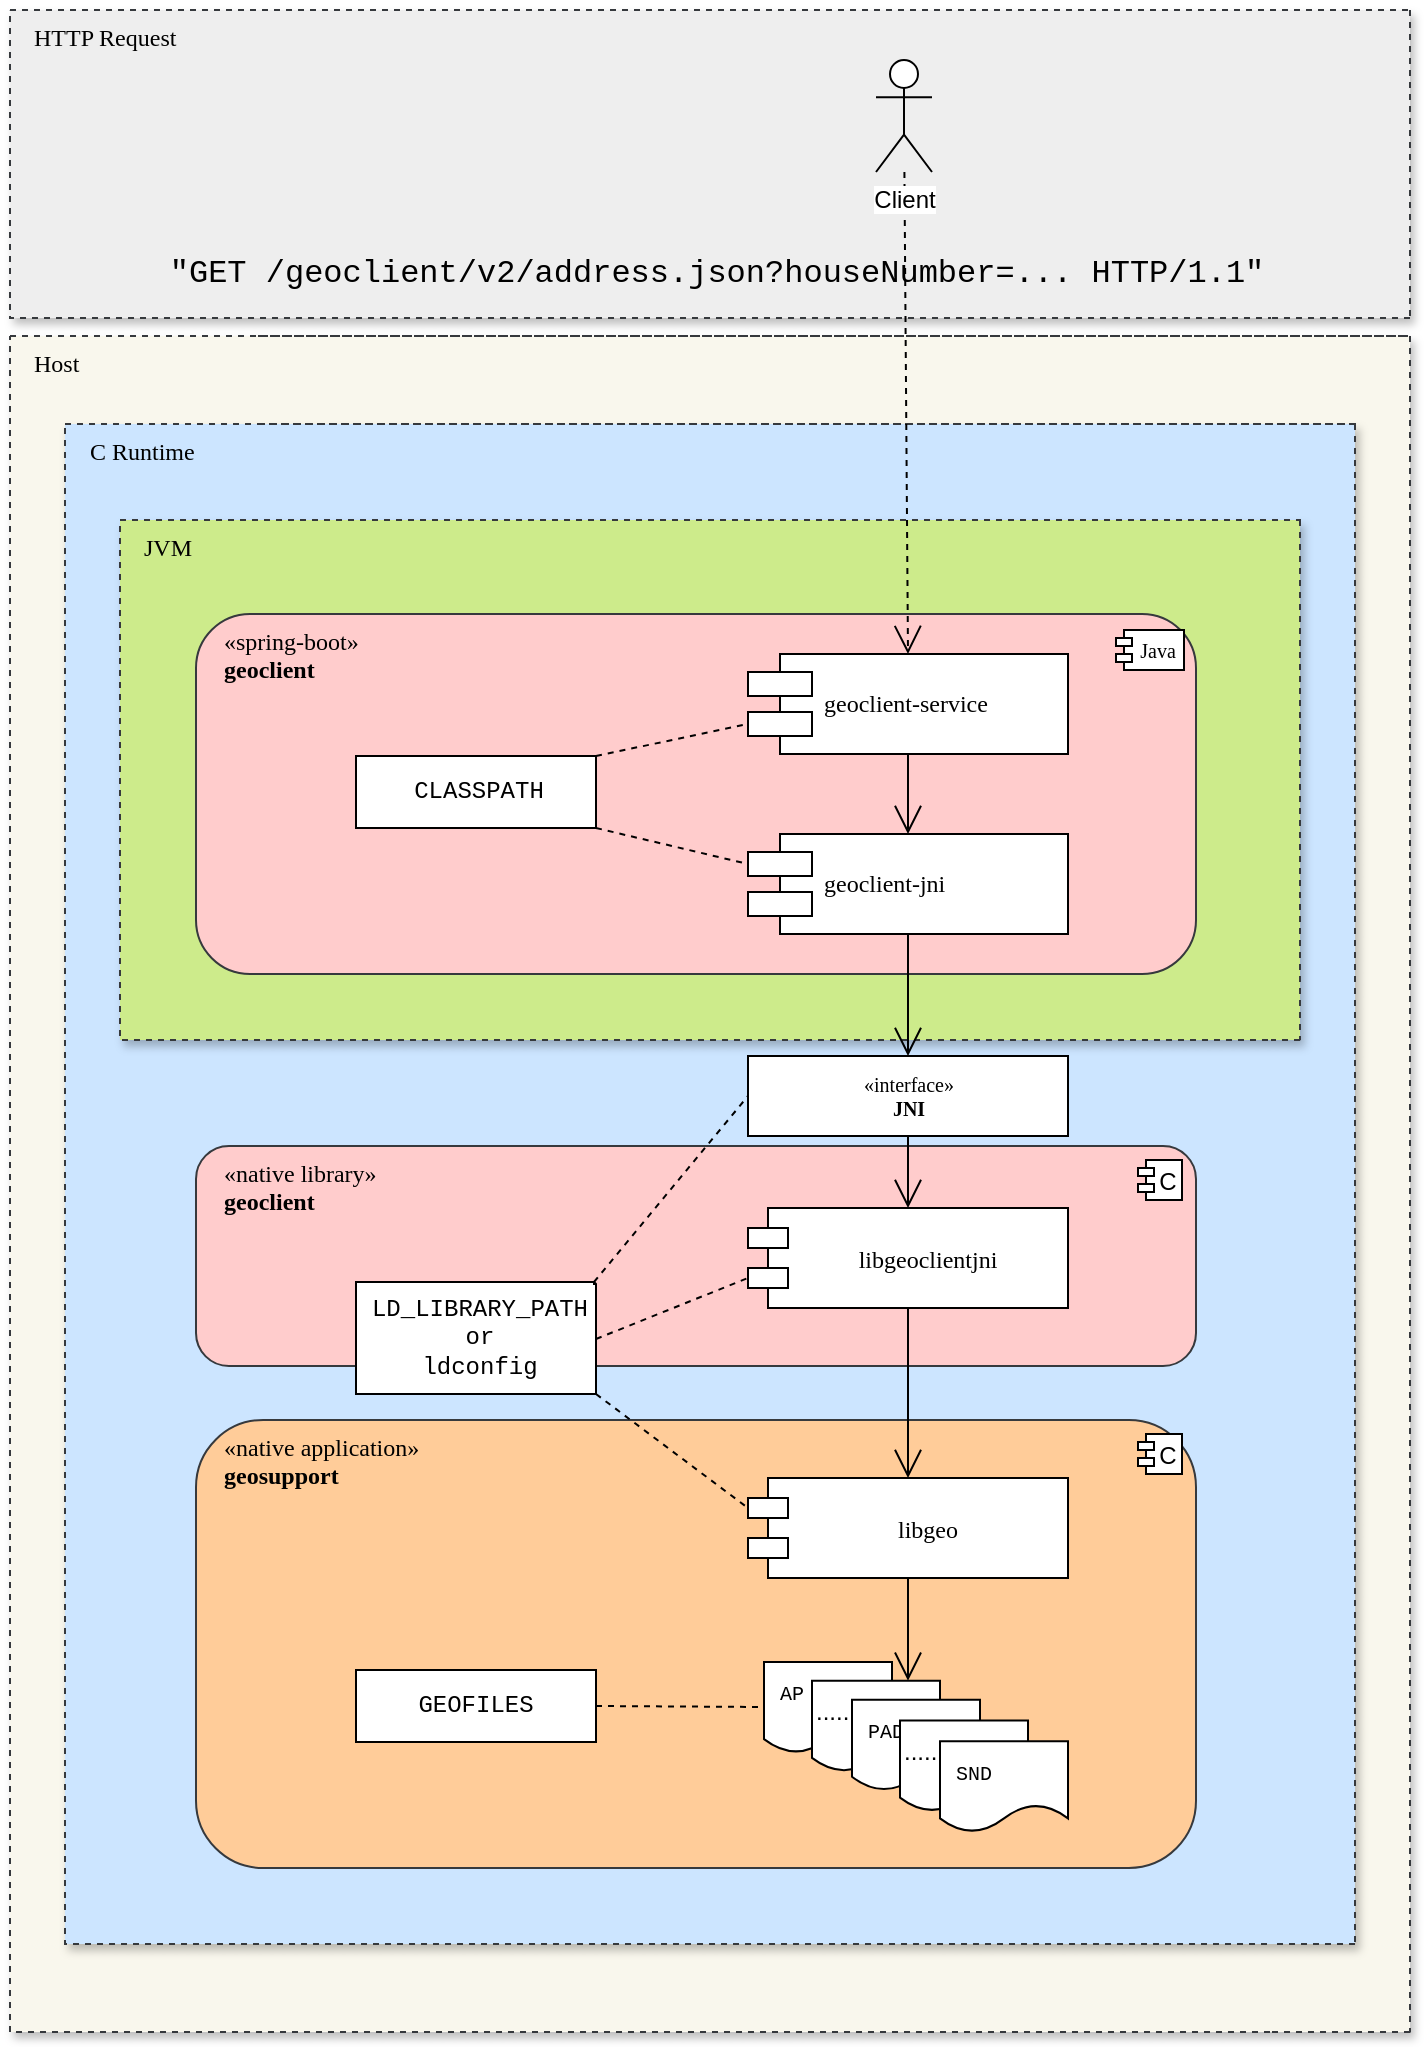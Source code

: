 <mxfile version="14.6.13" type="device"><diagram name="Runtime" id="5f0bae14-7c28-e335-631c-24af17079c00"><mxGraphModel dx="1092" dy="989" grid="1" gridSize="10" guides="1" tooltips="1" connect="1" arrows="1" fold="1" page="1" pageScale="1" pageWidth="850" pageHeight="1100" background="#FFFFFF" math="0" shadow="0"><root><mxCell id="0"/><object label="Background" id="z8W_nXhXcDJYZsdC5uMd-12"><mxCell style="" parent="0"/></object><mxCell id="1" value="Blocks" style="" parent="0"/><mxCell id="w3zBsptzhEO4IQDuuKsH-12" value="HTTP Request" style="verticalAlign=top;align=left;spacingTop=0;spacingLeft=10;spacingRight=0;shape=cube;size=0;direction=south;fontStyle=0;html=1;rounded=0;shadow=1;comic=0;labelBackgroundColor=none;strokeWidth=1;fontFamily=Verdana;fontSize=12;fillColor=#eeeeee;strokeColor=#36393d;dashed=1;" parent="1" vertex="1"><mxGeometry x="77.0" y="55" width="700" height="154" as="geometry"/></mxCell><mxCell id="z8W_nXhXcDJYZsdC5uMd-1" value="Host" style="verticalAlign=top;align=left;spacingTop=0;spacingLeft=10;spacingRight=0;shape=cube;size=0;direction=south;fontStyle=0;html=1;rounded=0;shadow=1;comic=0;labelBackgroundColor=none;strokeWidth=1;fontFamily=Verdana;fontSize=12;fillColor=#f9f7ed;strokeColor=#36393d;dashed=1;" parent="1" vertex="1"><mxGeometry x="77.0" y="218" width="700" height="848" as="geometry"/></mxCell><mxCell id="39150e848f15840c-3" value="C Runtime" style="verticalAlign=top;align=left;spacingTop=0;spacingLeft=10;spacingRight=0;shape=cube;size=0;direction=south;fontStyle=0;html=1;rounded=0;shadow=1;comic=0;labelBackgroundColor=none;strokeWidth=1;fontFamily=Verdana;fontSize=12;fillColor=#cce5ff;strokeColor=#36393d;dashed=1;" parent="1" vertex="1"><mxGeometry x="104.5" y="262" width="645" height="760" as="geometry"/></mxCell><mxCell id="39150e848f15840c-1" value="JVM" style="verticalAlign=top;align=left;spacingTop=0;spacingLeft=10;spacingRight=0;shape=cube;size=0;direction=south;fontStyle=0;html=1;rounded=0;shadow=1;comic=0;labelBackgroundColor=none;strokeWidth=1;fontFamily=Verdana;fontSize=12;fillColor=#cdeb8b;strokeColor=#36393d;dashed=1;" parent="1" vertex="1"><mxGeometry x="132" y="310" width="590" height="260" as="geometry"/></mxCell><mxCell id="z8W_nXhXcDJYZsdC5uMd-30" value="Components" style="" parent="0"/><mxCell id="FocaP4jQGp4yCRrIP5Fy-7" value="«spring-boot»&lt;br&gt;&lt;b&gt;geoclient&lt;/b&gt;" style="html=1;dropTarget=0;labelPosition=center;verticalLabelPosition=middle;align=left;verticalAlign=top;spacingLeft=12;fontFamily=Verdana;fillColor=#ffcccc;strokeColor=#36393d;glass=0;shadow=0;rounded=1;" parent="z8W_nXhXcDJYZsdC5uMd-30" vertex="1"><mxGeometry x="170" y="357" width="500" height="180" as="geometry"/></mxCell><mxCell id="FocaP4jQGp4yCRrIP5Fy-8" value="Java" style="shape=component;jettyWidth=8;jettyHeight=4;fontSize=10;spacingLeft=8;fontFamily=Comic Sans MS;" parent="FocaP4jQGp4yCRrIP5Fy-7" vertex="1"><mxGeometry x="1" width="34" height="20" relative="1" as="geometry"><mxPoint x="-40" y="8" as="offset"/></mxGeometry></mxCell><mxCell id="FocaP4jQGp4yCRrIP5Fy-9" value="«native application»&lt;br&gt;&lt;b&gt;geosupport&lt;/b&gt;" style="html=1;dropTarget=0;labelPosition=center;verticalLabelPosition=middle;align=left;verticalAlign=top;spacingLeft=12;fontFamily=Verdana;fillColor=#ffcc99;strokeColor=#36393d;rounded=1;" parent="z8W_nXhXcDJYZsdC5uMd-30" vertex="1"><mxGeometry x="170" y="760" width="500" height="224" as="geometry"/></mxCell><mxCell id="FocaP4jQGp4yCRrIP5Fy-10" value="C" style="shape=component;jettyWidth=8;jettyHeight=4;spacingLeft=8;" parent="FocaP4jQGp4yCRrIP5Fy-9" vertex="1"><mxGeometry x="1" width="22" height="20" relative="1" as="geometry"><mxPoint x="-29" y="7" as="offset"/></mxGeometry></mxCell><mxCell id="FocaP4jQGp4yCRrIP5Fy-20" value="«native library»&lt;br&gt;&lt;b&gt;geoclient&lt;/b&gt;" style="html=1;dropTarget=0;labelPosition=center;verticalLabelPosition=middle;align=left;verticalAlign=top;spacingLeft=12;fontFamily=Verdana;fillColor=#ffcccc;strokeColor=#36393d;rounded=1;" parent="z8W_nXhXcDJYZsdC5uMd-30" vertex="1"><mxGeometry x="170" y="623" width="500" height="110" as="geometry"/></mxCell><mxCell id="FocaP4jQGp4yCRrIP5Fy-21" value="C" style="shape=component;jettyWidth=8;jettyHeight=4;spacingLeft=8;" parent="FocaP4jQGp4yCRrIP5Fy-20" vertex="1"><mxGeometry x="1" width="22" height="20" relative="1" as="geometry"><mxPoint x="-29" y="7" as="offset"/></mxGeometry></mxCell><mxCell id="UB1VzacsCTO5r_9BMfGm-26" value="" style="endArrow=open;endFill=1;endSize=12;html=1;fontFamily=Comic Sans MS;fontSize=10;fontColor=#000000;exitX=0.5;exitY=1;exitDx=0;exitDy=0;" parent="z8W_nXhXcDJYZsdC5uMd-30" source="UB1VzacsCTO5r_9BMfGm-24" target="FocaP4jQGp4yCRrIP5Fy-23" edge="1"><mxGeometry width="160" relative="1" as="geometry"><mxPoint x="380" y="760" as="sourcePoint"/><mxPoint x="540" y="760" as="targetPoint"/></mxGeometry></mxCell><object label="Modules" id="z8W_nXhXcDJYZsdC5uMd-3"><mxCell style="" parent="0"/></object><mxCell id="z8W_nXhXcDJYZsdC5uMd-8" value="geoclient-service" style="shape=component;align=left;spacingLeft=36;rounded=0;shadow=0;comic=0;labelBackgroundColor=none;strokeWidth=1;fontFamily=Verdana;fontSize=12;html=1;" parent="z8W_nXhXcDJYZsdC5uMd-3" vertex="1"><mxGeometry x="446" y="377" width="160" height="50" as="geometry"/></mxCell><mxCell id="z8W_nXhXcDJYZsdC5uMd-9" value="geoclient-jni" style="shape=component;align=left;spacingLeft=36;rounded=0;shadow=0;comic=0;labelBackgroundColor=none;strokeWidth=1;fontFamily=Verdana;fontSize=12;html=1;" parent="z8W_nXhXcDJYZsdC5uMd-3" vertex="1"><mxGeometry x="446" y="467" width="160" height="50" as="geometry"/></mxCell><mxCell id="FocaP4jQGp4yCRrIP5Fy-23" value="libgeoclientjni" style="shape=module;align=left;spacingLeft=20;align=center;verticalAlign=middle;fontFamily=Verdana;" parent="z8W_nXhXcDJYZsdC5uMd-3" vertex="1"><mxGeometry x="446" y="654" width="160" height="50" as="geometry"/></mxCell><mxCell id="FocaP4jQGp4yCRrIP5Fy-25" value="libgeo" style="shape=module;align=left;spacingLeft=20;align=center;verticalAlign=middle;fontFamily=Verdana;" parent="z8W_nXhXcDJYZsdC5uMd-3" vertex="1"><mxGeometry x="446" y="789" width="160" height="50" as="geometry"/></mxCell><mxCell id="UB1VzacsCTO5r_9BMfGm-2" value="" style="endArrow=open;endFill=1;endSize=12;html=1;exitX=0.5;exitY=1;exitDx=0;exitDy=0;" parent="z8W_nXhXcDJYZsdC5uMd-3" source="z8W_nXhXcDJYZsdC5uMd-9" target="UB1VzacsCTO5r_9BMfGm-24" edge="1"><mxGeometry width="160" relative="1" as="geometry"><mxPoint x="330" y="730" as="sourcePoint"/><mxPoint x="490" y="730" as="targetPoint"/></mxGeometry></mxCell><mxCell id="UB1VzacsCTO5r_9BMfGm-3" value="" style="endArrow=open;endFill=1;endSize=12;html=1;exitX=0.5;exitY=1;exitDx=0;exitDy=0;" parent="z8W_nXhXcDJYZsdC5uMd-3" source="FocaP4jQGp4yCRrIP5Fy-23" target="FocaP4jQGp4yCRrIP5Fy-25" edge="1"><mxGeometry width="160" relative="1" as="geometry"><mxPoint x="330" y="730" as="sourcePoint"/><mxPoint x="490" y="730" as="targetPoint"/></mxGeometry></mxCell><mxCell id="UB1VzacsCTO5r_9BMfGm-4" value="" style="endArrow=open;endFill=1;endSize=12;html=1;" parent="z8W_nXhXcDJYZsdC5uMd-3" source="z8W_nXhXcDJYZsdC5uMd-8" target="z8W_nXhXcDJYZsdC5uMd-9" edge="1"><mxGeometry width="160" relative="1" as="geometry"><mxPoint x="330" y="730" as="sourcePoint"/><mxPoint x="490" y="730" as="targetPoint"/></mxGeometry></mxCell><mxCell id="UB1VzacsCTO5r_9BMfGm-19" value="" style="group" parent="z8W_nXhXcDJYZsdC5uMd-3" vertex="1" connectable="0"><mxGeometry x="456" y="880" width="150" height="86" as="geometry"/></mxCell><mxCell id="UB1VzacsCTO5r_9BMfGm-18" value="&amp;nbsp;AP" style="shape=document;whiteSpace=wrap;html=1;boundedLbl=1;fontSize=10;align=left;fontFamily=Courier New;" parent="UB1VzacsCTO5r_9BMfGm-19" vertex="1"><mxGeometry x="-2" y="1" width="64" height="45.363" as="geometry"/></mxCell><mxCell id="UB1VzacsCTO5r_9BMfGm-14" value="....." style="shape=document;whiteSpace=wrap;html=1;boundedLbl=1;fontSize=12;align=left;" parent="UB1VzacsCTO5r_9BMfGm-19" vertex="1"><mxGeometry x="22" y="10.396" width="64" height="45.363" as="geometry"/></mxCell><mxCell id="UB1VzacsCTO5r_9BMfGm-15" value="&amp;nbsp;PAD" style="shape=document;whiteSpace=wrap;html=1;boundedLbl=1;fontSize=10;align=left;fontFamily=Courier New;" parent="UB1VzacsCTO5r_9BMfGm-19" vertex="1"><mxGeometry x="42" y="19.846" width="64" height="45.363" as="geometry"/></mxCell><mxCell id="UB1VzacsCTO5r_9BMfGm-16" value="....." style="shape=document;whiteSpace=wrap;html=1;boundedLbl=1;fontSize=12;align=left;" parent="UB1VzacsCTO5r_9BMfGm-19" vertex="1"><mxGeometry x="66" y="30.242" width="64" height="45.363" as="geometry"/></mxCell><mxCell id="UB1VzacsCTO5r_9BMfGm-17" value="&amp;nbsp;SND" style="shape=document;whiteSpace=wrap;html=1;boundedLbl=1;fontSize=10;align=left;fontFamily=Courier New;" parent="UB1VzacsCTO5r_9BMfGm-19" vertex="1"><mxGeometry x="86" y="40.637" width="64" height="45.363" as="geometry"/></mxCell><mxCell id="UB1VzacsCTO5r_9BMfGm-21" value="" style="endArrow=open;endFill=1;endSize=12;html=1;fontFamily=Comic Sans MS;fontSize=10;fontColor=#00FF00;exitX=0.5;exitY=1;exitDx=0;exitDy=0;entryX=0.75;entryY=0;entryDx=0;entryDy=0;" parent="z8W_nXhXcDJYZsdC5uMd-3" source="FocaP4jQGp4yCRrIP5Fy-25" target="UB1VzacsCTO5r_9BMfGm-14" edge="1"><mxGeometry width="160" relative="1" as="geometry"><mxPoint x="390" y="680" as="sourcePoint"/><mxPoint x="520" y="920" as="targetPoint"/></mxGeometry></mxCell><mxCell id="UB1VzacsCTO5r_9BMfGm-24" value="«interface»&lt;br&gt;&lt;b&gt;JNI&lt;/b&gt;" style="html=1;labelBackgroundColor=none;fontFamily=Verdana;fontSize=10;fontColor=#000000;align=center;" parent="z8W_nXhXcDJYZsdC5uMd-3" vertex="1"><mxGeometry x="446" y="578" width="160" height="40" as="geometry"/></mxCell><mxCell id="w3zBsptzhEO4IQDuuKsH-5" value="&lt;font style=&quot;font-size: 12px;&quot;&gt;LD_LIBRARY_PATH&lt;/font&gt;&lt;br style=&quot;font-size: 12px;&quot;&gt;&lt;span style=&quot;font-size: 12px;&quot;&gt;or&lt;/span&gt;&lt;br style=&quot;font-size: 12px;&quot;&gt;&lt;font style=&quot;font-size: 12px;&quot;&gt;ldconfig&lt;/font&gt;" style="shape=note;size=1;align=center;spacingLeft=10;html=1;whiteSpace=wrap;labelBackgroundColor=none;fontFamily=Courier New;fontSize=12;fontColor=#000000;spacingRight=6;" parent="z8W_nXhXcDJYZsdC5uMd-3" vertex="1"><mxGeometry x="250" y="691" width="120" height="56" as="geometry"/></mxCell><mxCell id="w3zBsptzhEO4IQDuuKsH-6" value="CLASSPATH" style="shape=note;size=0;align=center;spacingLeft=10;html=1;whiteSpace=wrap;labelBackgroundColor=none;fontFamily=Courier New;fontSize=12;fontColor=#000000;spacingRight=7;" parent="z8W_nXhXcDJYZsdC5uMd-3" vertex="1"><mxGeometry x="250" y="428" width="120" height="36" as="geometry"/></mxCell><mxCell id="w3zBsptzhEO4IQDuuKsH-7" value="" style="edgeStyle=none;endArrow=none;exitX=0;exitY=0;dashed=1;html=1;fontFamily=Comic Sans MS;fontSize=10;fontColor=#000000;entryX=0;entryY=0.5;entryDx=0;entryDy=0;exitDx=119;exitDy=0;exitPerimeter=0;" parent="z8W_nXhXcDJYZsdC5uMd-3" source="w3zBsptzhEO4IQDuuKsH-5" target="UB1VzacsCTO5r_9BMfGm-24" edge="1"><mxGeometry x="1" relative="1" as="geometry"><mxPoint x="446" y="598" as="targetPoint"/><mxPoint x="298" y="690" as="sourcePoint"/></mxGeometry></mxCell><mxCell id="w3zBsptzhEO4IQDuuKsH-8" value="" style="edgeStyle=none;endArrow=none;exitX=1;exitY=1;dashed=1;html=1;fontFamily=Comic Sans MS;fontSize=10;fontColor=#000000;entryX=0;entryY=0;entryDx=0;entryDy=15;entryPerimeter=0;exitDx=0;exitDy=0;exitPerimeter=0;" parent="z8W_nXhXcDJYZsdC5uMd-3" source="w3zBsptzhEO4IQDuuKsH-5" edge="1"><mxGeometry x="1" relative="1" as="geometry"><mxPoint x="446" y="804" as="targetPoint"/><mxPoint x="302.8" y="749.528" as="sourcePoint"/></mxGeometry></mxCell><mxCell id="w3zBsptzhEO4IQDuuKsH-9" value="" style="edgeStyle=none;endArrow=none;dashed=1;html=1;fontFamily=Comic Sans MS;fontSize=10;fontColor=#000000;entryX=0;entryY=0;entryDx=0;entryDy=35;entryPerimeter=0;exitX=0;exitY=0;exitDx=120;exitDy=28.5;exitPerimeter=0;" parent="z8W_nXhXcDJYZsdC5uMd-3" source="w3zBsptzhEO4IQDuuKsH-5" edge="1"><mxGeometry x="1" relative="1" as="geometry"><mxPoint x="446" y="689" as="targetPoint"/><mxPoint x="370" y="705.206" as="sourcePoint"/></mxGeometry></mxCell><mxCell id="w3zBsptzhEO4IQDuuKsH-10" value="" style="edgeStyle=none;endArrow=none;dashed=1;html=1;fontFamily=Courier New;fontSize=12;fontColor=#000000;entryX=0;entryY=0.3;entryDx=0;entryDy=0;exitX=1;exitY=1;exitDx=0;exitDy=0;exitPerimeter=0;" parent="z8W_nXhXcDJYZsdC5uMd-3" source="w3zBsptzhEO4IQDuuKsH-6" target="z8W_nXhXcDJYZsdC5uMd-9" edge="1"><mxGeometry x="1" relative="1" as="geometry"><mxPoint x="450" y="476" as="targetPoint"/><mxPoint x="310" y="456" as="sourcePoint"/></mxGeometry></mxCell><mxCell id="w3zBsptzhEO4IQDuuKsH-11" value="" style="edgeStyle=none;endArrow=none;exitX=0;exitY=0;dashed=1;html=1;fontFamily=Courier New;fontSize=12;fontColor=#000000;entryX=0;entryY=0.7;entryDx=0;entryDy=0;exitDx=120;exitDy=0;exitPerimeter=0;" parent="z8W_nXhXcDJYZsdC5uMd-3" source="w3zBsptzhEO4IQDuuKsH-6" target="z8W_nXhXcDJYZsdC5uMd-8" edge="1"><mxGeometry x="1" relative="1" as="geometry"><mxPoint x="448.08" y="406" as="targetPoint"/><mxPoint x="317.5" y="420" as="sourcePoint"/></mxGeometry></mxCell><mxCell id="w3zBsptzhEO4IQDuuKsH-2" value="&lt;div&gt;&lt;font style=&quot;line-height: 130% ; font-size: 16px&quot;&gt;&quot;GET /geoclient/v2/address.json?houseNumber=... HTTP/1.1&quot;&lt;/font&gt;&lt;/div&gt;" style="endArrow=open;endSize=12;dashed=1;html=1;fontFamily=Courier New;fontSize=12;fontColor=#000000;verticalAlign=top;align=center;labelBackgroundColor=none;entryX=0.5;entryY=0;entryDx=0;entryDy=0;" parent="z8W_nXhXcDJYZsdC5uMd-3" source="w3zBsptzhEO4IQDuuKsH-3" target="z8W_nXhXcDJYZsdC5uMd-8" edge="1"><mxGeometry x="-0.724" y="-94" width="160" relative="1" as="geometry"><mxPoint x="178" y="152.077" as="sourcePoint"/><mxPoint x="450" y="240" as="targetPoint"/><Array as="points"/><mxPoint as="offset"/></mxGeometry></mxCell><mxCell id="w3zBsptzhEO4IQDuuKsH-3" value="Client" style="shape=umlActor;verticalLabelPosition=bottom;labelBackgroundColor=#ffffff;verticalAlign=top;html=1;aspect=fixed;" parent="z8W_nXhXcDJYZsdC5uMd-3" vertex="1"><mxGeometry x="510" y="80" width="28" height="56" as="geometry"/></mxCell><mxCell id="w3zBsptzhEO4IQDuuKsH-14" value="GEOFILES" style="shape=note;whiteSpace=wrap;html=1;size=0;verticalAlign=middle;align=center;spacingTop=0;fontFamily=Courier New;" parent="z8W_nXhXcDJYZsdC5uMd-3" vertex="1"><mxGeometry x="250" y="885" width="120" height="36" as="geometry"/></mxCell><mxCell id="w3zBsptzhEO4IQDuuKsH-15" value="" style="edgeStyle=none;endArrow=none;exitX=0;exitY=0;dashed=1;html=1;fontFamily=Comic Sans MS;fontSize=10;fontColor=#000000;exitDx=120;exitDy=18;exitPerimeter=0;" parent="z8W_nXhXcDJYZsdC5uMd-3" source="w3zBsptzhEO4IQDuuKsH-14" target="UB1VzacsCTO5r_9BMfGm-18" edge="1"><mxGeometry x="1" relative="1" as="geometry"><mxPoint x="456" y="608" as="targetPoint"/><mxPoint x="319.5" y="701" as="sourcePoint"/></mxGeometry></mxCell></root></mxGraphModel></diagram></mxfile>